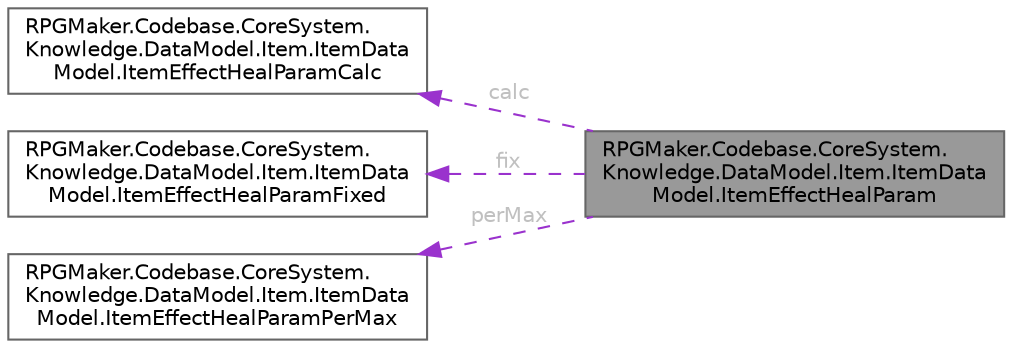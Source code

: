 digraph "RPGMaker.Codebase.CoreSystem.Knowledge.DataModel.Item.ItemDataModel.ItemEffectHealParam"
{
 // LATEX_PDF_SIZE
  bgcolor="transparent";
  edge [fontname=Helvetica,fontsize=10,labelfontname=Helvetica,labelfontsize=10];
  node [fontname=Helvetica,fontsize=10,shape=box,height=0.2,width=0.4];
  rankdir="LR";
  Node1 [id="Node000001",label="RPGMaker.Codebase.CoreSystem.\lKnowledge.DataModel.Item.ItemData\lModel.ItemEffectHealParam",height=0.2,width=0.4,color="gray40", fillcolor="grey60", style="filled", fontcolor="black",tooltip="😁 アイテム効果回復引数"];
  Node2 -> Node1 [id="edge1_Node000001_Node000002",dir="back",color="darkorchid3",style="dashed",tooltip=" ",label=" calc",fontcolor="grey" ];
  Node2 [id="Node000002",label="RPGMaker.Codebase.CoreSystem.\lKnowledge.DataModel.Item.ItemData\lModel.ItemEffectHealParamCalc",height=0.2,width=0.4,color="gray40", fillcolor="white", style="filled",URL="$d7/d63/class_r_p_g_maker_1_1_codebase_1_1_core_system_1_1_knowledge_1_1_data_model_1_1_item_1_1_item_da5a0e23e3d4d4eb3e3ad1b12c7e163d14.html",tooltip="😁 アイテム効果回復引数計算"];
  Node3 -> Node1 [id="edge2_Node000001_Node000003",dir="back",color="darkorchid3",style="dashed",tooltip=" ",label=" fix",fontcolor="grey" ];
  Node3 [id="Node000003",label="RPGMaker.Codebase.CoreSystem.\lKnowledge.DataModel.Item.ItemData\lModel.ItemEffectHealParamFixed",height=0.2,width=0.4,color="gray40", fillcolor="white", style="filled",URL="$d1/daa/class_r_p_g_maker_1_1_codebase_1_1_core_system_1_1_knowledge_1_1_data_model_1_1_item_1_1_item_da8e1c06acc27a8c229bf958ee208385a2.html",tooltip="😁 アイテム効果回復引数固定"];
  Node4 -> Node1 [id="edge3_Node000001_Node000004",dir="back",color="darkorchid3",style="dashed",tooltip=" ",label=" perMax",fontcolor="grey" ];
  Node4 [id="Node000004",label="RPGMaker.Codebase.CoreSystem.\lKnowledge.DataModel.Item.ItemData\lModel.ItemEffectHealParamPerMax",height=0.2,width=0.4,color="gray40", fillcolor="white", style="filled",URL="$d0/d97/class_r_p_g_maker_1_1_codebase_1_1_core_system_1_1_knowledge_1_1_data_model_1_1_item_1_1_item_da3202a76bb593e437ed185e76012a2112.html",tooltip="😁 アイテム効果回復引数ＰＥＲ最大"];
}
